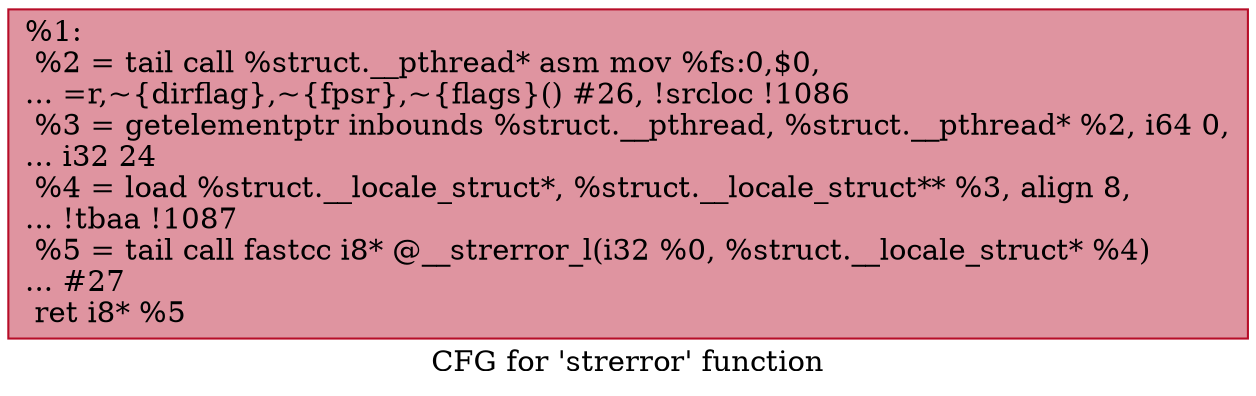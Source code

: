digraph "CFG for 'strerror' function" {
	label="CFG for 'strerror' function";

	Node0x24c93a0 [shape=record,color="#b70d28ff", style=filled, fillcolor="#b70d2870",label="{%1:\l  %2 = tail call %struct.__pthread* asm mov %fs:0,$0,\l... =r,~\{dirflag\},~\{fpsr\},~\{flags\}() #26, !srcloc !1086\l  %3 = getelementptr inbounds %struct.__pthread, %struct.__pthread* %2, i64 0,\l... i32 24\l  %4 = load %struct.__locale_struct*, %struct.__locale_struct** %3, align 8,\l... !tbaa !1087\l  %5 = tail call fastcc i8* @__strerror_l(i32 %0, %struct.__locale_struct* %4)\l... #27\l  ret i8* %5\l}"];
}
